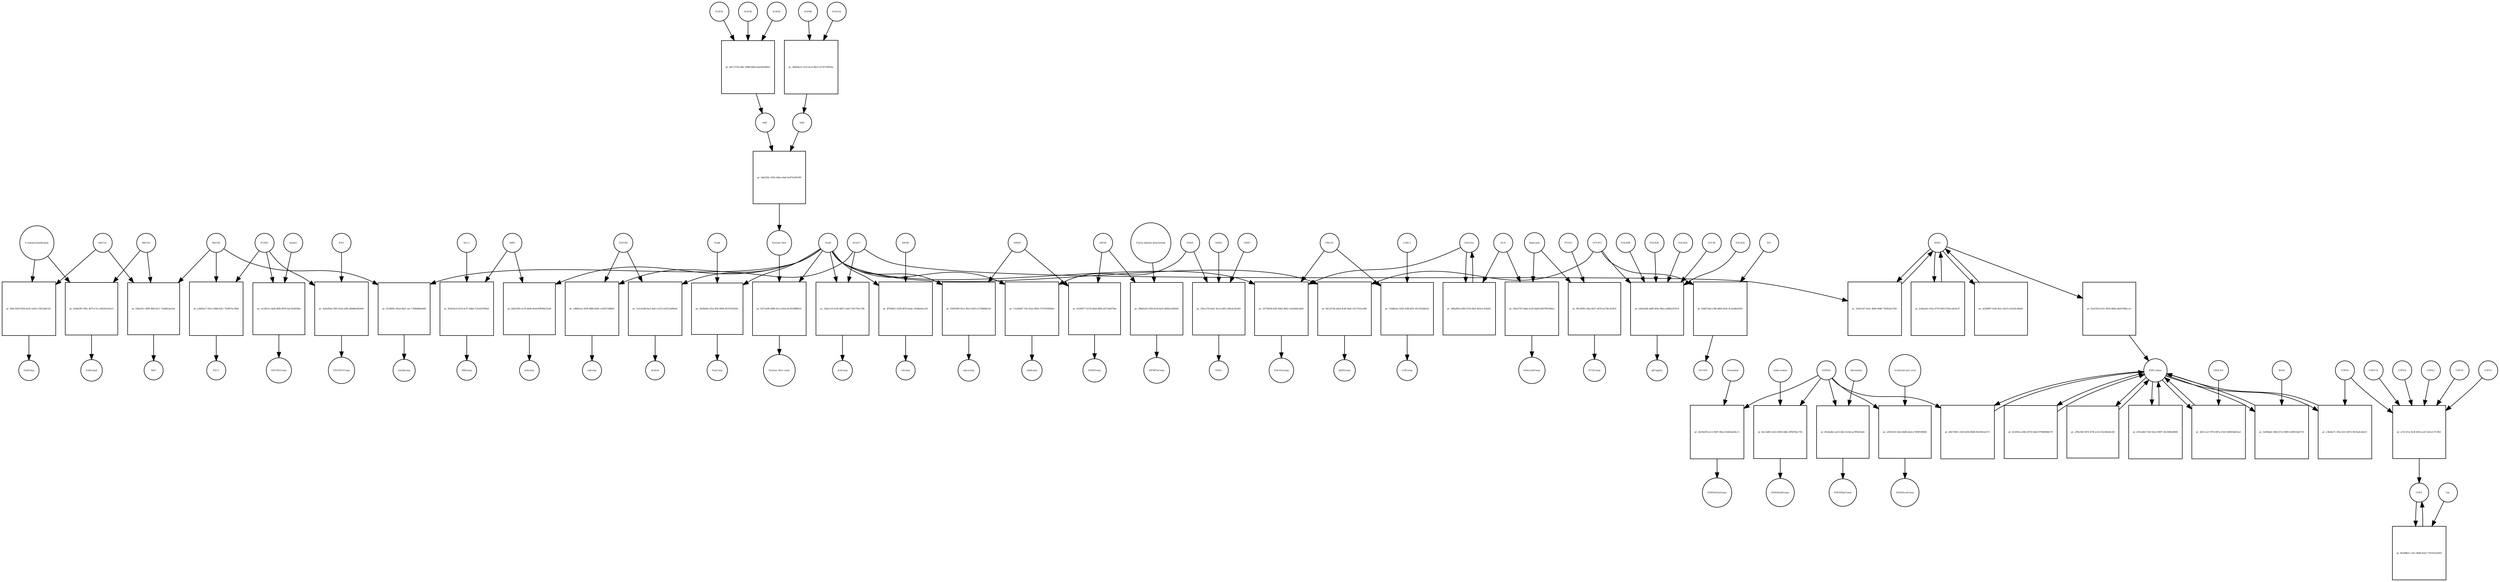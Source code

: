 strict digraph  {
EDN1 [annotation=urn_miriam_uniprot_P05305, bipartite=0, cls=macromolecule, fontsize=4, label=EDN1, shape=circle];
"pr_182dc3d7-432c-4b90-9b88-75fd542e7285" [annotation="", bipartite=1, cls=process, fontsize=4, label="pr_182dc3d7-432c-4b90-9b88-75fd542e7285", shape=square];
DCAF7 [annotation="urn_miriam_uniprot_P61962|urn_miriam_pubmed_16887337|urn_miriam_pubmed_16949367", bipartite=0, cls=macromolecule, fontsize=4, label=DCAF7, shape=circle];
"pr_fa3baa9e-c65a-4750-b583-970eca8c6c67" [annotation="", bipartite=1, cls=process, fontsize=4, label="pr_fa3baa9e-c65a-4750-b583-970eca8c6c67", shape=square];
NUP54 [annotation=urn_miriam_uniprot_Q7Z3B4, bipartite=0, cls=macromolecule, fontsize=4, label=NUP54, shape=circle];
"pr_b67c3754-e86c-4980-b6d4-a0aef6546fe0" [annotation="", bipartite=1, cls=process, fontsize=4, label="pr_b67c3754-e86c-4980-b6d4-a0aef6546fe0", shape=square];
nup1 [annotation=urn_miriam_pubmed_12196509, bipartite=0, cls=complex, fontsize=4, label=nup1, shape=circle];
NUP58 [annotation=urn_miriam_uniprot_Q9BVL2, bipartite=0, cls=macromolecule, fontsize=4, label=NUP58, shape=circle];
NUP62 [annotation=urn_miriam_uniprot_P37198, bipartite=0, cls=macromolecule, fontsize=4, label=NUP62, shape=circle];
GTF2F2 [annotation="urn_miriam_uniprot_P13984|urn_miriam_pubmed_10428810", bipartite=0, cls=macromolecule, fontsize=4, label=GTF2F2, shape=circle];
"pr_e4dc8ad8-a680-404c-8dee-efd0fa247b14" [annotation="", bipartite=1, cls=process, fontsize=4, label="pr_e4dc8ad8-a680-404c-8dee-efd0fa247b14", shape=square];
gtfrnapoly [annotation=urn_miriam_pubmed_26344197, bipartite=0, cls=complex, fontsize=4, label=gtfrnapoly, shape=circle];
GTF2B [annotation=urn_miriam_uniprot_Q00403, bipartite=0, cls=macromolecule, fontsize=4, label=GTF2B, shape=circle];
POLR2A [annotation=urn_miriam_uniprot_P30876, bipartite=0, cls=macromolecule, fontsize=4, label=POLR2A, shape=circle];
POLR2B [annotation=urn_miriam_uniprot_P30876, bipartite=0, cls=macromolecule, fontsize=4, label=POLR2B, shape=circle];
POLR2E [annotation=urn_miriam_uniprot_P19388, bipartite=0, cls=macromolecule, fontsize=4, label=POLR2E, shape=circle];
POLR2G [annotation=urn_miriam_uniprot_P62487, bipartite=0, cls=macromolecule, fontsize=4, label=POLR2G, shape=circle];
NEK9 [annotation=urn_miriam_uniprot_Q8TD19, bipartite=0, cls=macromolecule, fontsize=4, label=NEK9, shape=circle];
"pr_25fa1150-e6e1-42c4-a9f5-c68e3e18c8f3" [annotation="", bipartite=1, cls=process, fontsize=4, label="pr_25fa1150-e6e1-42c4-a9f5-c68e3e18c8f3", shape=square];
NEKs [annotation=urn_miriam_pubmed_28514442, bipartite=0, cls=complex, fontsize=4, label=NEKs, shape=circle];
NEK7 [annotation=urn_miriam_uniprot_Q8TDX7, bipartite=0, cls=macromolecule, fontsize=4, label=NEK7, shape=circle];
NEK6 [annotation=urn_miriam_uniprot_Q9HC98, bipartite=0, cls=macromolecule, fontsize=4, label=NEK6, shape=circle];
"pr_42269f97-0e8f-4b1c-bb19-a16226c9beda" [annotation="", bipartite=1, cls=process, fontsize=4, label="pr_42269f97-0e8f-4b1c-bb19-a16226c9beda", shape=square];
"EDN1-homo" [annotation=urn_miriam_pubmed_16713569, bipartite=0, cls=complex, fontsize=4, label="EDN1-homo", shape=circle];
"pr_421f4fce-e98e-4976-9ab4-9799d69b6270" [annotation="", bipartite=1, cls=process, fontsize=4, label="pr_421f4fce-e98e-4976-9ab4-9799d69b6270", shape=square];
"pr_cf94c84f-0476-474f-ac54-03e284e4e34f" [annotation="", bipartite=1, cls=process, fontsize=4, label="pr_cf94c84f-0476-474f-ac54-03e284e4e34f", shape=square];
COPS2 [annotation=urn_miriam_uniprot_P61201, bipartite=0, cls=macromolecule, fontsize=4, label=COPS2, shape=circle];
"pr_a73c351a-9cdf-4016-acb7-b41a13713fb1" [annotation="", bipartite=1, cls=process, fontsize=4, label="pr_a73c351a-9cdf-4016-acb7-b41a13713fb1", shape=square];
COPS [annotation=urn_miriam_pubmed_16045761, bipartite=0, cls=complex, fontsize=4, label=COPS, shape=circle];
COPS4 [annotation=urn_miriam_uniprot_Q9UBW8, bipartite=0, cls=macromolecule, fontsize=4, label=COPS4, shape=circle];
COPS5 [annotation=urn_miriam_uniprot_Q92905, bipartite=0, cls=macromolecule, fontsize=4, label=COPS5, shape=circle];
COPS6 [annotation=urn_miriam_uniprot_Q7L5N1, bipartite=0, cls=macromolecule, fontsize=4, label=COPS6, shape=circle];
COPS7A [annotation=urn_miriam_uniprot_Q9UBW8, bipartite=0, cls=macromolecule, fontsize=4, label=COPS7A, shape=circle];
COPS8 [annotation=urn_miriam_uniprot_Q99627, bipartite=0, cls=macromolecule, fontsize=4, label=COPS8, shape=circle];
MAT1A [annotation=urn_miriam_uniprot_Q00266, bipartite=0, cls=macromolecule, fontsize=4, label=MAT1A, shape=circle];
"pr_83be2f1c-980f-49f4-bf11-7ae8bf2ae2a4" [annotation="", bipartite=1, cls=process, fontsize=4, label="pr_83be2f1c-980f-49f4-bf11-7ae8bf2ae2a4", shape=square];
MAT [annotation=urn_miriam_pubmed_12671891, bipartite=0, cls=complex, fontsize=4, label=MAT, shape=circle];
MAT2A [annotation=urn_miriam_uniprot_P31153, bipartite=0, cls=macromolecule, fontsize=4, label=MAT2A, shape=circle];
MAT2B [annotation="urn_miriam_uniprot_Q9NZL9|urn_miriam_pubmed_10644686|urn_miriam_pubmed_23189196|urn_miriam_pubmed_25075345|urn_miriam_pubmed_23425511", bipartite=0, cls=macromolecule, fontsize=4, label=MAT2B, shape=circle];
FBLN5 [annotation=urn_miriam_uniprot_Q9UBX5, bipartite=0, cls=macromolecule, fontsize=4, label=FBLN5, shape=circle];
"pr_116d9eae-0256-45f8-bf91-4f112926b242" [annotation="", bipartite=1, cls=process, fontsize=4, label="pr_116d9eae-0256-45f8-bf91-4f112926b242", shape=square];
LOXcomp [annotation=urn_miriam_pubmed_14745449, bipartite=0, cls=complex, fontsize=4, label=LOXcomp, shape=circle];
LOXL1 [annotation=urn_miriam_uniprot_Q08397, bipartite=0, cls=macromolecule, fontsize=4, label=LOXL1, shape=circle];
Nsp9 [annotation="urn_miriam_uniprot_P0DTD1|urn_miriam_ncbiprotein_YP_009725305", bipartite=0, cls=macromolecule, fontsize=4, label=Nsp9, shape=circle];
"pr_25200f8c-60a9-46a7-aec7-0f0b8bfda0f8" [annotation="", bipartite=1, cls=process, fontsize=4, label="pr_25200f8c-60a9-46a7-aec7-0f0b8bfda0f8", shape=square];
mat2bcomp [annotation=urn_miriam_pubmed_32353859, bipartite=0, cls=complex, fontsize=4, label=mat2bcomp, shape=circle];
MIB1 [annotation="urn_miriam_uniprot_Q86YT6|urn_miriam_pubmed_24185901", bipartite=0, cls=macromolecule, fontsize=4, label=MIB1, shape=circle];
"pr_df3d18c9-e554-4c97-b4bd-315e454786ed" [annotation="", bipartite=1, cls=process, fontsize=4, label="pr_df3d18c9-e554-4c97-b4bd-315e454786ed", shape=square];
MIBcomp [annotation=urn_miriam_pubmed_21985982, bipartite=0, cls=complex, fontsize=4, label=MIBcomp, shape=circle];
DLL1 [annotation=urn_miriam_uniprot_O00548, bipartite=0, cls=macromolecule, fontsize=4, label=DLL1, shape=circle];
"pr_a3d45a17-65e3-4088-835c-75e807ac3960" [annotation="", bipartite=1, cls=process, fontsize=4, label="pr_a3d45a17-65e3-4088-835c-75e807ac3960", shape=square];
NEC1 [annotation=urn_miriam_pubmed_25544563, bipartite=0, cls=complex, fontsize=4, label=NEC1, shape=circle];
PCSK1 [annotation=urn_miriam_uniprot_F5H982, bipartite=0, cls=macromolecule, fontsize=4, label=PCSK1, shape=circle];
SPART [annotation=urn_miriam_uniprot_Q8N0X7, bipartite=0, cls=macromolecule, fontsize=4, label=SPART, shape=circle];
"pr_6310bf77-d37b-46a8-8f06-e637ebf67fb4" [annotation="", bipartite=1, cls=process, fontsize=4, label="pr_6310bf77-d37b-46a8-8f06-e637ebf67fb4", shape=square];
SPARTcomp [annotation=urn_miriam_pubmed_19765186, bipartite=0, cls=complex, fontsize=4, label=SPARTcomp, shape=circle];
AIFM1 [annotation=urn_miriam_uniprot_O95831, bipartite=0, cls=macromolecule, fontsize=4, label=AIFM1, shape=circle];
Nsp8 [annotation="urn_miriam_uniprot_P0DTD1|urn_miriam_ncbiprotein_YP_009725304|urn_miriam_taxonomy_2697049", bipartite=0, cls=macromolecule, fontsize=4, label=Nsp8, shape=circle];
"pr_2fe6bf4b-c65a-4f5f-9094-f8197b302f41" [annotation="", bipartite=1, cls=process, fontsize=4, label="pr_2fe6bf4b-c65a-4f5f-9094-f8197b302f41", shape=square];
NspComp [annotation=urn_miriam_pubmed_32296183, bipartite=0, cls=complex, fontsize=4, label=NspComp, shape=circle];
"pr_d4b75081-cb58-4d3b-9b8b-f4418452e575" [annotation="", bipartite=1, cls=process, fontsize=4, label="pr_d4b75081-cb58-4d3b-9b8b-f4418452e575", shape=square];
EDNRA [annotation=urn_miriam_uniprot_P25101, bipartite=0, cls=macromolecule, fontsize=4, label=EDNRA, shape=circle];
"pr_4d31ccef-787d-487a-b7a9-546695dd14a3" [annotation="", bipartite=1, cls=process, fontsize=4, label="pr_4d31ccef-787d-487a-b7a9-546695dd14a3", shape=square];
UBQLN4 [annotation=urn_miriam_uniprot_Q9NRR5, bipartite=0, cls=macromolecule, fontsize=4, label=UBQLN4, shape=circle];
"pr_c36e8a71-1f8a-4215-8672-8035a4cdeb15" [annotation="", bipartite=1, cls=process, fontsize=4, label="pr_c36e8a71-1f8a-4215-8672-8035a4cdeb15", shape=square];
Vpr [annotation="urn_miriam_uniprot_I2A5W5|urn_miriam_taxonomy_11676", bipartite=0, cls=macromolecule, fontsize=4, label=Vpr, shape=circle];
"pr_b63d9ba1-c421-46d6-b2e2-732353a16283" [annotation="", bipartite=1, cls=process, fontsize=4, label="pr_b63d9ba1-c421-46d6-b2e2-732353a16283", shape=square];
BAG6 [annotation=urn_miriam_uniprot_P46379, bipartite=0, cls=macromolecule, fontsize=4, label=BAG6, shape=circle];
"pr_5ef0b8a6-18b4-4722-9b90-cb0951bd2735" [annotation="", bipartite=1, cls=process, fontsize=4, label="pr_5ef0b8a6-18b4-4722-9b90-cb0951bd2735", shape=square];
"pr_d1af3016-b1f1-401b-8b8a-da647d08ccce" [annotation="", bipartite=1, cls=process, fontsize=4, label="pr_d1af3016-b1f1-401b-8b8a-da647d08ccce", shape=square];
"pr_b38d724d-a7db-4860-829e-4c5ae8fe045b" [annotation="", bipartite=1, cls=process, fontsize=4, label="pr_b38d724d-a7db-4860-829e-4c5ae8fe045b", shape=square];
"TAT-HIV" [annotation=urn_miriam_pubmed_8934526, bipartite=0, cls=complex, fontsize=4, label="TAT-HIV", shape=circle];
TAT [annotation="urn_miriam_uniprot_A6MI22|urn_miriam_taxonomy_11676", bipartite=0, cls=macromolecule, fontsize=4, label=TAT, shape=circle];
nup2 [annotation=urn_miriam_pubmed_9049309, bipartite=0, cls=complex, fontsize=4, label=nup2, shape=circle];
"pr_bdaf1fdc-4354-4dde-a6ab-4e972e8f1690" [annotation="", bipartite=1, cls=process, fontsize=4, label="pr_bdaf1fdc-4354-4dde-a6ab-4e972e8f1690", shape=square];
"Nuclear Pore" [annotation=urn_miriam_pubmed_32296183, bipartite=0, cls=complex, fontsize=4, label="Nuclear Pore", shape=circle];
NUP214 [annotation=urn_miriam_uniprot_P35658, bipartite=0, cls=macromolecule, fontsize=4, label=NUP214, shape=circle];
"pr_3b6b9ac0-12c9-4cc0-9dc3-52747100f1be" [annotation="", bipartite=1, cls=process, fontsize=4, label="pr_3b6b9ac0-12c9-4cc0-9dc3-52747100f1be", shape=square];
NUP88 [annotation="urn_miriam_uniprot_Q99567|urn_miriam_pubmed_30543681", bipartite=0, cls=macromolecule, fontsize=4, label=NUP88, shape=circle];
"pr_8371e6df-6808-42c2-82a4-8c5918888016" [annotation="", bipartite=1, cls=process, fontsize=4, label="pr_8371e6df-6808-42c2-82a4-8c5918888016", shape=square];
"Nuclear Pore comp" [annotation=urn_miriam_pubmed_32353859, bipartite=0, cls=complex, fontsize=4, label="Nuclear Pore comp", shape=circle];
ZNF503 [annotation=urn_miriam_uniprot_Q96F45, bipartite=0, cls=macromolecule, fontsize=4, label=ZNF503, shape=circle];
"pr_312e3e48-fea3-4de1-a332-e43521d490e8" [annotation="", bipartite=1, cls=process, fontsize=4, label="pr_312e3e48-fea3-4de1-a332-e43521d490e8", shape=square];
dcafznf [annotation=urn_miriam_pubmed_27705803, bipartite=0, cls=complex, fontsize=4, label=dcafznf, shape=circle];
"pr_fdd31095-ea79-46d9-9e0d-ff9f96622d3d" [annotation="", bipartite=1, cls=process, fontsize=4, label="pr_fdd31095-ea79-46d9-9e0d-ff9f96622d3d", shape=square];
mibcomp [annotation=urn_miriam_pubmed_32353859, bipartite=0, cls=complex, fontsize=4, label=mibcomp, shape=circle];
"pr_cd960cae-2938-4886-b6f4-cc06537d68d4" [annotation="", bipartite=1, cls=process, fontsize=4, label="pr_cd960cae-2938-4886-b6f4-cc06537d68d4", shape=square];
znfcomp [annotation=urn_miriam_pubmed_32353859, bipartite=0, cls=complex, fontsize=4, label=znfcomp, shape=circle];
"pr_1bfaa7c6-5c49-4607-a344-729175fce70b" [annotation="", bipartite=1, cls=process, fontsize=4, label="pr_1bfaa7c6-5c49-4607-a344-729175fce70b", shape=square];
dcafcomp [annotation=urn_miriam_pubmed_32353859, bipartite=0, cls=complex, fontsize=4, label=dcafcomp, shape=circle];
"pr_9f7b082c-5638-4870-bede-c454ba0eca50" [annotation="", bipartite=1, cls=process, fontsize=4, label="pr_9f7b082c-5638-4870-bede-c454ba0eca50", shape=square];
eifcomp [annotation=urn_miriam_pubmed_32353859, bipartite=0, cls=complex, fontsize=4, label=eifcomp, shape=circle];
EIF4H [annotation="urn_miriam_uniprot_Q15056|urn_miriam_pubmed_10585411|urn_miriam_pubmed_11418588", bipartite=0, cls=macromolecule, fontsize=4, label=EIF4H, shape=circle];
"pr_f5481898-30c2-49e3-b3f4-a272686b0c49" [annotation="", bipartite=1, cls=process, fontsize=4, label="pr_f5481898-30c2-49e3-b3f4-a272686b0c49", shape=square];
spartcomp [annotation=urn_miriam_pubmed_32353859, bipartite=0, cls=complex, fontsize=4, label=spartcomp, shape=circle];
"pr_17a500d0-71fe-45ae-9656-5751635690a9" [annotation="", bipartite=1, cls=process, fontsize=4, label="pr_17a500d0-71fe-45ae-9656-5751635690a9", shape=square];
nek9comp [annotation=urn_miriam_pubmed_32353859, bipartite=0, cls=complex, fontsize=4, label=nek9comp, shape=circle];
"pr_1d750b34-d2f0-4462-8042-c4a9346e3a66" [annotation="", bipartite=1, cls=process, fontsize=4, label="pr_1d750b34-d2f0-4462-8042-c4a9346e3a66", shape=square];
Fibrillincomp [annotation=urn_miriam_pubmed_32353859, bipartite=0, cls=complex, fontsize=4, label=Fibrillincomp, shape=circle];
Fibrillin [annotation="urn_miriam_pubmed_8702639|urn_miriam_pubmed_10825173|urn_miriam_pubmed_10544250", bipartite=0, cls=complex, fontsize=4, label=Fibrillin, shape=circle];
"pr_841227d6-a6ed-4c4b-94af-1d11742ac999" [annotation="", bipartite=1, cls=process, fontsize=4, label="pr_841227d6-a6ed-4c4b-94af-1d11742ac999", shape=square];
gtf2f2comp [annotation=urn_miriam_pubmed_32353859, bipartite=0, cls=complex, fontsize=4, label=gtf2f2comp, shape=circle];
"pr_d1fcedb9-7d10-4ecd-9897-54c009b24088" [annotation="", bipartite=1, cls=process, fontsize=4, label="pr_d1fcedb9-7d10-4ecd-9897-54c009b24088", shape=square];
"pr_046a995a-fd04-47b3-8faf-0b3e1c43d261" [annotation="", bipartite=1, cls=process, fontsize=4, label="pr_046a995a-fd04-47b3-8faf-0b3e1c43d261", shape=square];
ELN [annotation=urn_miriam_uniprot_P15502, bipartite=0, cls=macromolecule, fontsize=4, label=ELN, shape=circle];
"pr_882c5459-925b-4e92-a028-c16f53dd152c" [annotation="", bipartite=1, cls=process, fontsize=4, label="pr_882c5459-925b-4e92-a028-c16f53dd152c", shape=square];
SAdComp [annotation="urn_miriam_pubmed_12631701|urn_miriam_pubmed_12060674|urn_miriam_pubmed_11301045|urn_miriam_pubmed_12660248", bipartite=0, cls=complex, fontsize=4, label=SAdComp, shape=circle];
"S-Adenosylmethionine" [annotation="urn_miriam_pubchem.compound_34755|urn_miriam_chebi_CHEBI%3A15414", bipartite=0, cls="simple chemical", fontsize=4, label="S-Adenosylmethionine", shape=circle];
PTGS2 [annotation="", bipartite=0, cls=macromolecule, fontsize=4, label=PTGS2, shape=circle];
"pr_9fe35905-cf8a-4d37-a878-6a726c0cdf52" [annotation="", bipartite=1, cls=process, fontsize=4, label="pr_9fe35905-cf8a-4d37-a878-6a726c0cdf52", shape=square];
PTGScomp [annotation=urn_miriam_pubmed_20724158, bipartite=0, cls=complex, fontsize=4, label=PTGScomp, shape=circle];
Rofecoxib [annotation="urn_miriam_pubchem.compound_5090|urn_miriam_chebi_CHEBI%3A8887", bipartite=0, cls="simple chemical", fontsize=4, label=Rofecoxib, shape=circle];
"pr_d18de997-f5bc-467f-a73c-e84350cf4e23" [annotation="", bipartite=1, cls=process, fontsize=4, label="pr_d18de997-f5bc-467f-a73c-e84350cf4e23", shape=square];
SAdComp2 [annotation="urn_miriam_pubmed_12660248|urn_miriam_pubmed_12023972|urn_miriam_pubmed_11596649", bipartite=0, cls=complex, fontsize=4, label=SAdComp2, shape=circle];
"pr_a1cd813c-da6f-46fb-807b-fafc924903ba" [annotation="", bipartite=1, cls=process, fontsize=4, label="pr_a1cd813c-da6f-46fb-807b-fafc924903ba", shape=square];
NECINsComp [annotation="urn_miriam_pubmed_17016423|urn_miriam_pubmed_17139284", bipartite=0, cls=complex, fontsize=4, label=NECINsComp, shape=circle];
Insulin [annotation=urn_miriam_uniprot_P01308, bipartite=0, cls=macromolecule, fontsize=4, label=Insulin, shape=circle];
"pr_424a459e-f395-414a-a965-d69d8ed02840" [annotation="", bipartite=1, cls=process, fontsize=4, label="pr_424a459e-f395-414a-a965-d69d8ed02840", shape=square];
NECENVComp [annotation=urn_miriam_pubmed_8940009, bipartite=0, cls=complex, fontsize=4, label=NECENVComp, shape=circle];
ENV [annotation="urn_miriam_uniprot_A0A517FIL8|urn_miriam_taxonomy_11676", bipartite=0, cls=macromolecule, fontsize=4, label=ENV, shape=circle];
"pr_380d5e05-05f9-4cfd-be55-d6fdce43820d" [annotation="", bipartite=1, cls=process, fontsize=4, label="pr_380d5e05-05f9-4cfd-be55-d6fdce43820d", shape=square];
AIFMFlaComp [annotation="urn_miriam_pubmed_17016423|urn_miriam_pubmed_17139284|urn_miriam_pubmed_10592235", bipartite=0, cls=complex, fontsize=4, label=AIFMFlaComp, shape=circle];
"Flavin adenine dinucleotide" [annotation="urn_miriam_pubchem.compound_643975|urn_miriam_chebi_CHEBI%3A16238", bipartite=0, cls="simple chemical", fontsize=4, label="Flavin adenine dinucleotide", shape=circle];
"pr_4d14b1f8-ecc5-49d7-8b5a-92dd2de28cc5" [annotation="", bipartite=1, cls=process, fontsize=4, label="pr_4d14b1f8-ecc5-49d7-8b5a-92dd2de28cc5", shape=square];
EDNRASitaComp [annotation=urn_miriam_pubmed_17472992, bipartite=0, cls=complex, fontsize=4, label=EDNRASitaComp, shape=circle];
Sitaxentan [annotation="urn_miriam_pubchem.compound_643975|urn_miriam_chebi_CHEBI%3A135736", bipartite=0, cls="simple chemical", fontsize=4, label=Sitaxentan, shape=circle];
"pr_8e1cb861-be52-4045-bb8e-2ff0d7bec756" [annotation="", bipartite=1, cls=process, fontsize=4, label="pr_8e1cb861-be52-4045-bb8e-2ff0d7bec756", shape=square];
EDNRAmbComp [annotation=urn_miriam_pubmed_20811346, bipartite=0, cls=complex, fontsize=4, label=EDNRAmbComp, shape=circle];
Ambrisentan [annotation="urn_miriam_pubchem.compound_6918493|urn_miriam_chebi_CHEBI%3A135949", bipartite=0, cls="simple chemical", fontsize=4, label=Ambrisentan, shape=circle];
"pr_82e6adb2-ae55-4be3-b1dd-aa7ff0d23afe" [annotation="", bipartite=1, cls=process, fontsize=4, label="pr_82e6adb2-ae55-4be3-b1dd-aa7ff0d23afe", shape=square];
EDNRMacComp [annotation="urn_miriam_pubmed_24261583|urn_miriam_pubmed_22862294|urn_miriam_pubmed_22458347", bipartite=0, cls=complex, fontsize=4, label=EDNRMacComp, shape=circle];
Macitentan [annotation="urn_miriam_pubchem.compound_16004692|urn_miriam_chebi_CHEBI%3A76607", bipartite=0, cls="simple chemical", fontsize=4, label=Macitentan, shape=circle];
"pr_e2f61418-16eb-4b68-afad-a7469f596665" [annotation="", bipartite=1, cls=process, fontsize=4, label="pr_e2f61418-16eb-4b68-afad-a7469f596665", shape=square];
EDNRAcetComp [annotation=urn_miriam_pubmed_10727528, bipartite=0, cls=complex, fontsize=4, label=EDNRAcetComp, shape=circle];
"Acetylsalicylic acid" [annotation="urn_miriam_pubchem.compound_2244|urn_miriam_chebi_CHEBI%3A15365", bipartite=0, cls="simple chemical", fontsize=4, label="Acetylsalicylic acid", shape=circle];
"pr_182a3707-abde-4c85-8ad9-96d7085e9be2" [annotation="", bipartite=1, cls=process, fontsize=4, label="pr_182a3707-abde-4c85-8ad9-96d7085e9be2", shape=square];
RofecoxibComp [annotation="urn_miriam_pubmed_17620346|urn_miriam_pubmed_16679386", bipartite=0, cls=complex, fontsize=4, label=RofecoxibComp, shape=circle];
EDN1 -> "pr_182dc3d7-432c-4b90-9b88-75fd542e7285"  [annotation="", interaction_type=consumption];
EDN1 -> "pr_fa3baa9e-c65a-4750-b583-970eca8c6c67"  [annotation="", interaction_type=consumption];
EDN1 -> "pr_42269f97-0e8f-4b1c-bb19-a16226c9beda"  [annotation="", interaction_type=consumption];
EDN1 -> "pr_d1af3016-b1f1-401b-8b8a-da647d08ccce"  [annotation="", interaction_type=consumption];
"pr_182dc3d7-432c-4b90-9b88-75fd542e7285" -> EDN1  [annotation="", interaction_type=production];
DCAF7 -> "pr_182dc3d7-432c-4b90-9b88-75fd542e7285"  [annotation=urn_miriam_pubmed_27880803, interaction_type=catalysis];
DCAF7 -> "pr_312e3e48-fea3-4de1-a332-e43521d490e8"  [annotation="", interaction_type=consumption];
DCAF7 -> "pr_1bfaa7c6-5c49-4607-a344-729175fce70b"  [annotation="", interaction_type=consumption];
"pr_fa3baa9e-c65a-4750-b583-970eca8c6c67" -> EDN1  [annotation="", interaction_type=production];
NUP54 -> "pr_b67c3754-e86c-4980-b6d4-a0aef6546fe0"  [annotation="", interaction_type=consumption];
"pr_b67c3754-e86c-4980-b6d4-a0aef6546fe0" -> nup1  [annotation="", interaction_type=production];
nup1 -> "pr_bdaf1fdc-4354-4dde-a6ab-4e972e8f1690"  [annotation="", interaction_type=consumption];
NUP58 -> "pr_b67c3754-e86c-4980-b6d4-a0aef6546fe0"  [annotation="", interaction_type=consumption];
NUP62 -> "pr_b67c3754-e86c-4980-b6d4-a0aef6546fe0"  [annotation="", interaction_type=consumption];
GTF2F2 -> "pr_e4dc8ad8-a680-404c-8dee-efd0fa247b14"  [annotation="", interaction_type=consumption];
GTF2F2 -> "pr_b38d724d-a7db-4860-829e-4c5ae8fe045b"  [annotation="", interaction_type=consumption];
GTF2F2 -> "pr_841227d6-a6ed-4c4b-94af-1d11742ac999"  [annotation="", interaction_type=consumption];
"pr_e4dc8ad8-a680-404c-8dee-efd0fa247b14" -> gtfrnapoly  [annotation="", interaction_type=production];
GTF2B -> "pr_e4dc8ad8-a680-404c-8dee-efd0fa247b14"  [annotation="", interaction_type=consumption];
POLR2A -> "pr_e4dc8ad8-a680-404c-8dee-efd0fa247b14"  [annotation="", interaction_type=consumption];
POLR2B -> "pr_e4dc8ad8-a680-404c-8dee-efd0fa247b14"  [annotation="", interaction_type=consumption];
POLR2E -> "pr_e4dc8ad8-a680-404c-8dee-efd0fa247b14"  [annotation="", interaction_type=consumption];
POLR2G -> "pr_e4dc8ad8-a680-404c-8dee-efd0fa247b14"  [annotation="", interaction_type=consumption];
NEK9 -> "pr_25fa1150-e6e1-42c4-a9f5-c68e3e18c8f3"  [annotation="", interaction_type=consumption];
NEK9 -> "pr_17a500d0-71fe-45ae-9656-5751635690a9"  [annotation="", interaction_type=consumption];
"pr_25fa1150-e6e1-42c4-a9f5-c68e3e18c8f3" -> NEKs  [annotation="", interaction_type=production];
NEK7 -> "pr_25fa1150-e6e1-42c4-a9f5-c68e3e18c8f3"  [annotation="", interaction_type=consumption];
NEK6 -> "pr_25fa1150-e6e1-42c4-a9f5-c68e3e18c8f3"  [annotation="", interaction_type=consumption];
"pr_42269f97-0e8f-4b1c-bb19-a16226c9beda" -> EDN1  [annotation="", interaction_type=production];
"EDN1-homo" -> "pr_421f4fce-e98e-4976-9ab4-9799d69b6270"  [annotation="", interaction_type=consumption];
"EDN1-homo" -> "pr_cf94c84f-0476-474f-ac54-03e284e4e34f"  [annotation="", interaction_type=consumption];
"EDN1-homo" -> "pr_d4b75081-cb58-4d3b-9b8b-f4418452e575"  [annotation="", interaction_type=consumption];
"EDN1-homo" -> "pr_4d31ccef-787d-487a-b7a9-546695dd14a3"  [annotation="", interaction_type=consumption];
"EDN1-homo" -> "pr_c36e8a71-1f8a-4215-8672-8035a4cdeb15"  [annotation="", interaction_type=consumption];
"EDN1-homo" -> "pr_5ef0b8a6-18b4-4722-9b90-cb0951bd2735"  [annotation="", interaction_type=consumption];
"EDN1-homo" -> "pr_d1fcedb9-7d10-4ecd-9897-54c009b24088"  [annotation="", interaction_type=consumption];
"pr_421f4fce-e98e-4976-9ab4-9799d69b6270" -> "EDN1-homo"  [annotation="", interaction_type=production];
"pr_cf94c84f-0476-474f-ac54-03e284e4e34f" -> "EDN1-homo"  [annotation="", interaction_type=production];
COPS2 -> "pr_a73c351a-9cdf-4016-acb7-b41a13713fb1"  [annotation="", interaction_type=consumption];
"pr_a73c351a-9cdf-4016-acb7-b41a13713fb1" -> COPS  [annotation="", interaction_type=production];
COPS -> "pr_b63d9ba1-c421-46d6-b2e2-732353a16283"  [annotation="", interaction_type=consumption];
COPS4 -> "pr_a73c351a-9cdf-4016-acb7-b41a13713fb1"  [annotation="", interaction_type=consumption];
COPS5 -> "pr_a73c351a-9cdf-4016-acb7-b41a13713fb1"  [annotation="", interaction_type=consumption];
COPS6 -> "pr_a73c351a-9cdf-4016-acb7-b41a13713fb1"  [annotation="", interaction_type=consumption];
COPS6 -> "pr_c36e8a71-1f8a-4215-8672-8035a4cdeb15"  [annotation="", interaction_type=consumption];
COPS7A -> "pr_a73c351a-9cdf-4016-acb7-b41a13713fb1"  [annotation="", interaction_type=consumption];
COPS8 -> "pr_a73c351a-9cdf-4016-acb7-b41a13713fb1"  [annotation="", interaction_type=consumption];
MAT1A -> "pr_83be2f1c-980f-49f4-bf11-7ae8bf2ae2a4"  [annotation="", interaction_type=consumption];
MAT1A -> "pr_882c5459-925b-4e92-a028-c16f53dd152c"  [annotation="", interaction_type=consumption];
"pr_83be2f1c-980f-49f4-bf11-7ae8bf2ae2a4" -> MAT  [annotation="", interaction_type=production];
MAT2A -> "pr_83be2f1c-980f-49f4-bf11-7ae8bf2ae2a4"  [annotation="", interaction_type=consumption];
MAT2A -> "pr_d18de997-f5bc-467f-a73c-e84350cf4e23"  [annotation="", interaction_type=consumption];
MAT2B -> "pr_83be2f1c-980f-49f4-bf11-7ae8bf2ae2a4"  [annotation="", interaction_type=consumption];
MAT2B -> "pr_25200f8c-60a9-46a7-aec7-0f0b8bfda0f8"  [annotation="", interaction_type=consumption];
MAT2B -> "pr_a3d45a17-65e3-4088-835c-75e807ac3960"  [annotation="", interaction_type=consumption];
FBLN5 -> "pr_116d9eae-0256-45f8-bf91-4f112926b242"  [annotation="", interaction_type=consumption];
FBLN5 -> "pr_1d750b34-d2f0-4462-8042-c4a9346e3a66"  [annotation="", interaction_type=consumption];
"pr_116d9eae-0256-45f8-bf91-4f112926b242" -> LOXcomp  [annotation="", interaction_type=production];
LOXL1 -> "pr_116d9eae-0256-45f8-bf91-4f112926b242"  [annotation="", interaction_type=consumption];
Nsp9 -> "pr_25200f8c-60a9-46a7-aec7-0f0b8bfda0f8"  [annotation="", interaction_type=consumption];
Nsp9 -> "pr_2fe6bf4b-c65a-4f5f-9094-f8197b302f41"  [annotation="", interaction_type=consumption];
Nsp9 -> "pr_8371e6df-6808-42c2-82a4-8c5918888016"  [annotation="", interaction_type=consumption];
Nsp9 -> "pr_fdd31095-ea79-46d9-9e0d-ff9f96622d3d"  [annotation="", interaction_type=consumption];
Nsp9 -> "pr_cd960cae-2938-4886-b6f4-cc06537d68d4"  [annotation="", interaction_type=consumption];
Nsp9 -> "pr_1bfaa7c6-5c49-4607-a344-729175fce70b"  [annotation="", interaction_type=consumption];
Nsp9 -> "pr_9f7b082c-5638-4870-bede-c454ba0eca50"  [annotation="", interaction_type=consumption];
Nsp9 -> "pr_f5481898-30c2-49e3-b3f4-a272686b0c49"  [annotation="", interaction_type=consumption];
Nsp9 -> "pr_17a500d0-71fe-45ae-9656-5751635690a9"  [annotation="", interaction_type=consumption];
Nsp9 -> "pr_1d750b34-d2f0-4462-8042-c4a9346e3a66"  [annotation="", interaction_type=consumption];
Nsp9 -> "pr_841227d6-a6ed-4c4b-94af-1d11742ac999"  [annotation="", interaction_type=consumption];
"pr_25200f8c-60a9-46a7-aec7-0f0b8bfda0f8" -> mat2bcomp  [annotation="", interaction_type=production];
MIB1 -> "pr_df3d18c9-e554-4c97-b4bd-315e454786ed"  [annotation="", interaction_type=consumption];
MIB1 -> "pr_fdd31095-ea79-46d9-9e0d-ff9f96622d3d"  [annotation="", interaction_type=consumption];
"pr_df3d18c9-e554-4c97-b4bd-315e454786ed" -> MIBcomp  [annotation="", interaction_type=production];
DLL1 -> "pr_df3d18c9-e554-4c97-b4bd-315e454786ed"  [annotation="", interaction_type=consumption];
"pr_a3d45a17-65e3-4088-835c-75e807ac3960" -> NEC1  [annotation="", interaction_type=production];
PCSK1 -> "pr_a3d45a17-65e3-4088-835c-75e807ac3960"  [annotation="", interaction_type=consumption];
PCSK1 -> "pr_a1cd813c-da6f-46fb-807b-fafc924903ba"  [annotation="", interaction_type=consumption];
PCSK1 -> "pr_424a459e-f395-414a-a965-d69d8ed02840"  [annotation="", interaction_type=consumption];
SPART -> "pr_6310bf77-d37b-46a8-8f06-e637ebf67fb4"  [annotation="", interaction_type=consumption];
SPART -> "pr_f5481898-30c2-49e3-b3f4-a272686b0c49"  [annotation="", interaction_type=consumption];
"pr_6310bf77-d37b-46a8-8f06-e637ebf67fb4" -> SPARTcomp  [annotation="", interaction_type=production];
AIFM1 -> "pr_6310bf77-d37b-46a8-8f06-e637ebf67fb4"  [annotation="", interaction_type=consumption];
AIFM1 -> "pr_380d5e05-05f9-4cfd-be55-d6fdce43820d"  [annotation="", interaction_type=consumption];
Nsp8 -> "pr_2fe6bf4b-c65a-4f5f-9094-f8197b302f41"  [annotation="", interaction_type=consumption];
"pr_2fe6bf4b-c65a-4f5f-9094-f8197b302f41" -> NspComp  [annotation="", interaction_type=production];
"pr_d4b75081-cb58-4d3b-9b8b-f4418452e575" -> "EDN1-homo"  [annotation="", interaction_type=production];
EDNRA -> "pr_d4b75081-cb58-4d3b-9b8b-f4418452e575"  [annotation="", interaction_type=consumption];
EDNRA -> "pr_4d14b1f8-ecc5-49d7-8b5a-92dd2de28cc5"  [annotation="", interaction_type=consumption];
EDNRA -> "pr_8e1cb861-be52-4045-bb8e-2ff0d7bec756"  [annotation="", interaction_type=consumption];
EDNRA -> "pr_82e6adb2-ae55-4be3-b1dd-aa7ff0d23afe"  [annotation="", interaction_type=consumption];
EDNRA -> "pr_e2f61418-16eb-4b68-afad-a7469f596665"  [annotation="", interaction_type=consumption];
"pr_4d31ccef-787d-487a-b7a9-546695dd14a3" -> "EDN1-homo"  [annotation="", interaction_type=production];
UBQLN4 -> "pr_4d31ccef-787d-487a-b7a9-546695dd14a3"  [annotation="", interaction_type=consumption];
"pr_c36e8a71-1f8a-4215-8672-8035a4cdeb15" -> "EDN1-homo"  [annotation="", interaction_type=production];
Vpr -> "pr_b63d9ba1-c421-46d6-b2e2-732353a16283"  [annotation="", interaction_type=consumption];
"pr_b63d9ba1-c421-46d6-b2e2-732353a16283" -> COPS  [annotation="", interaction_type=production];
BAG6 -> "pr_5ef0b8a6-18b4-4722-9b90-cb0951bd2735"  [annotation="", interaction_type=consumption];
"pr_5ef0b8a6-18b4-4722-9b90-cb0951bd2735" -> "EDN1-homo"  [annotation="", interaction_type=production];
"pr_d1af3016-b1f1-401b-8b8a-da647d08ccce" -> "EDN1-homo"  [annotation="", interaction_type=production];
"pr_b38d724d-a7db-4860-829e-4c5ae8fe045b" -> "TAT-HIV"  [annotation="", interaction_type=production];
TAT -> "pr_b38d724d-a7db-4860-829e-4c5ae8fe045b"  [annotation="", interaction_type=consumption];
nup2 -> "pr_bdaf1fdc-4354-4dde-a6ab-4e972e8f1690"  [annotation="", interaction_type=consumption];
"pr_bdaf1fdc-4354-4dde-a6ab-4e972e8f1690" -> "Nuclear Pore"  [annotation="", interaction_type=production];
"Nuclear Pore" -> "pr_8371e6df-6808-42c2-82a4-8c5918888016"  [annotation="", interaction_type=consumption];
NUP214 -> "pr_3b6b9ac0-12c9-4cc0-9dc3-52747100f1be"  [annotation="", interaction_type=consumption];
"pr_3b6b9ac0-12c9-4cc0-9dc3-52747100f1be" -> nup2  [annotation="", interaction_type=production];
NUP88 -> "pr_3b6b9ac0-12c9-4cc0-9dc3-52747100f1be"  [annotation="", interaction_type=consumption];
"pr_8371e6df-6808-42c2-82a4-8c5918888016" -> "Nuclear Pore comp"  [annotation="", interaction_type=production];
ZNF503 -> "pr_312e3e48-fea3-4de1-a332-e43521d490e8"  [annotation="", interaction_type=consumption];
ZNF503 -> "pr_cd960cae-2938-4886-b6f4-cc06537d68d4"  [annotation="", interaction_type=consumption];
"pr_312e3e48-fea3-4de1-a332-e43521d490e8" -> dcafznf  [annotation="", interaction_type=production];
"pr_fdd31095-ea79-46d9-9e0d-ff9f96622d3d" -> mibcomp  [annotation="", interaction_type=production];
"pr_cd960cae-2938-4886-b6f4-cc06537d68d4" -> znfcomp  [annotation="", interaction_type=production];
"pr_1bfaa7c6-5c49-4607-a344-729175fce70b" -> dcafcomp  [annotation="", interaction_type=production];
"pr_9f7b082c-5638-4870-bede-c454ba0eca50" -> eifcomp  [annotation="", interaction_type=production];
EIF4H -> "pr_9f7b082c-5638-4870-bede-c454ba0eca50"  [annotation="", interaction_type=consumption];
"pr_f5481898-30c2-49e3-b3f4-a272686b0c49" -> spartcomp  [annotation="", interaction_type=production];
"pr_17a500d0-71fe-45ae-9656-5751635690a9" -> nek9comp  [annotation="", interaction_type=production];
"pr_1d750b34-d2f0-4462-8042-c4a9346e3a66" -> Fibrillincomp  [annotation="", interaction_type=production];
Fibrillin -> "pr_1d750b34-d2f0-4462-8042-c4a9346e3a66"  [annotation="", interaction_type=consumption];
Fibrillin -> "pr_046a995a-fd04-47b3-8faf-0b3e1c43d261"  [annotation="", interaction_type=consumption];
"pr_841227d6-a6ed-4c4b-94af-1d11742ac999" -> gtf2f2comp  [annotation="", interaction_type=production];
"pr_d1fcedb9-7d10-4ecd-9897-54c009b24088" -> "EDN1-homo"  [annotation="", interaction_type=production];
"pr_046a995a-fd04-47b3-8faf-0b3e1c43d261" -> Fibrillin  [annotation="", interaction_type=production];
ELN -> "pr_046a995a-fd04-47b3-8faf-0b3e1c43d261"  [annotation="", interaction_type=consumption];
ELN -> "pr_182a3707-abde-4c85-8ad9-96d7085e9be2"  [annotation="", interaction_type=consumption];
"pr_882c5459-925b-4e92-a028-c16f53dd152c" -> SAdComp  [annotation="", interaction_type=production];
"S-Adenosylmethionine" -> "pr_882c5459-925b-4e92-a028-c16f53dd152c"  [annotation="", interaction_type=consumption];
"S-Adenosylmethionine" -> "pr_d18de997-f5bc-467f-a73c-e84350cf4e23"  [annotation="", interaction_type=consumption];
PTGS2 -> "pr_9fe35905-cf8a-4d37-a878-6a726c0cdf52"  [annotation="", interaction_type=consumption];
"pr_9fe35905-cf8a-4d37-a878-6a726c0cdf52" -> PTGScomp  [annotation="", interaction_type=production];
Rofecoxib -> "pr_9fe35905-cf8a-4d37-a878-6a726c0cdf52"  [annotation="", interaction_type=consumption];
Rofecoxib -> "pr_182a3707-abde-4c85-8ad9-96d7085e9be2"  [annotation="", interaction_type=consumption];
"pr_d18de997-f5bc-467f-a73c-e84350cf4e23" -> SAdComp2  [annotation="", interaction_type=production];
"pr_a1cd813c-da6f-46fb-807b-fafc924903ba" -> NECINsComp  [annotation="", interaction_type=production];
Insulin -> "pr_a1cd813c-da6f-46fb-807b-fafc924903ba"  [annotation="", interaction_type=consumption];
"pr_424a459e-f395-414a-a965-d69d8ed02840" -> NECENVComp  [annotation="", interaction_type=production];
ENV -> "pr_424a459e-f395-414a-a965-d69d8ed02840"  [annotation="", interaction_type=consumption];
"pr_380d5e05-05f9-4cfd-be55-d6fdce43820d" -> AIFMFlaComp  [annotation="", interaction_type=production];
"Flavin adenine dinucleotide" -> "pr_380d5e05-05f9-4cfd-be55-d6fdce43820d"  [annotation="", interaction_type=consumption];
"pr_4d14b1f8-ecc5-49d7-8b5a-92dd2de28cc5" -> EDNRASitaComp  [annotation="", interaction_type=production];
Sitaxentan -> "pr_4d14b1f8-ecc5-49d7-8b5a-92dd2de28cc5"  [annotation="", interaction_type=consumption];
"pr_8e1cb861-be52-4045-bb8e-2ff0d7bec756" -> EDNRAmbComp  [annotation="", interaction_type=production];
Ambrisentan -> "pr_8e1cb861-be52-4045-bb8e-2ff0d7bec756"  [annotation="", interaction_type=consumption];
"pr_82e6adb2-ae55-4be3-b1dd-aa7ff0d23afe" -> EDNRMacComp  [annotation="", interaction_type=production];
Macitentan -> "pr_82e6adb2-ae55-4be3-b1dd-aa7ff0d23afe"  [annotation="", interaction_type=consumption];
"pr_e2f61418-16eb-4b68-afad-a7469f596665" -> EDNRAcetComp  [annotation="", interaction_type=production];
"Acetylsalicylic acid" -> "pr_e2f61418-16eb-4b68-afad-a7469f596665"  [annotation="", interaction_type=consumption];
"pr_182a3707-abde-4c85-8ad9-96d7085e9be2" -> RofecoxibComp  [annotation="", interaction_type=production];
}
